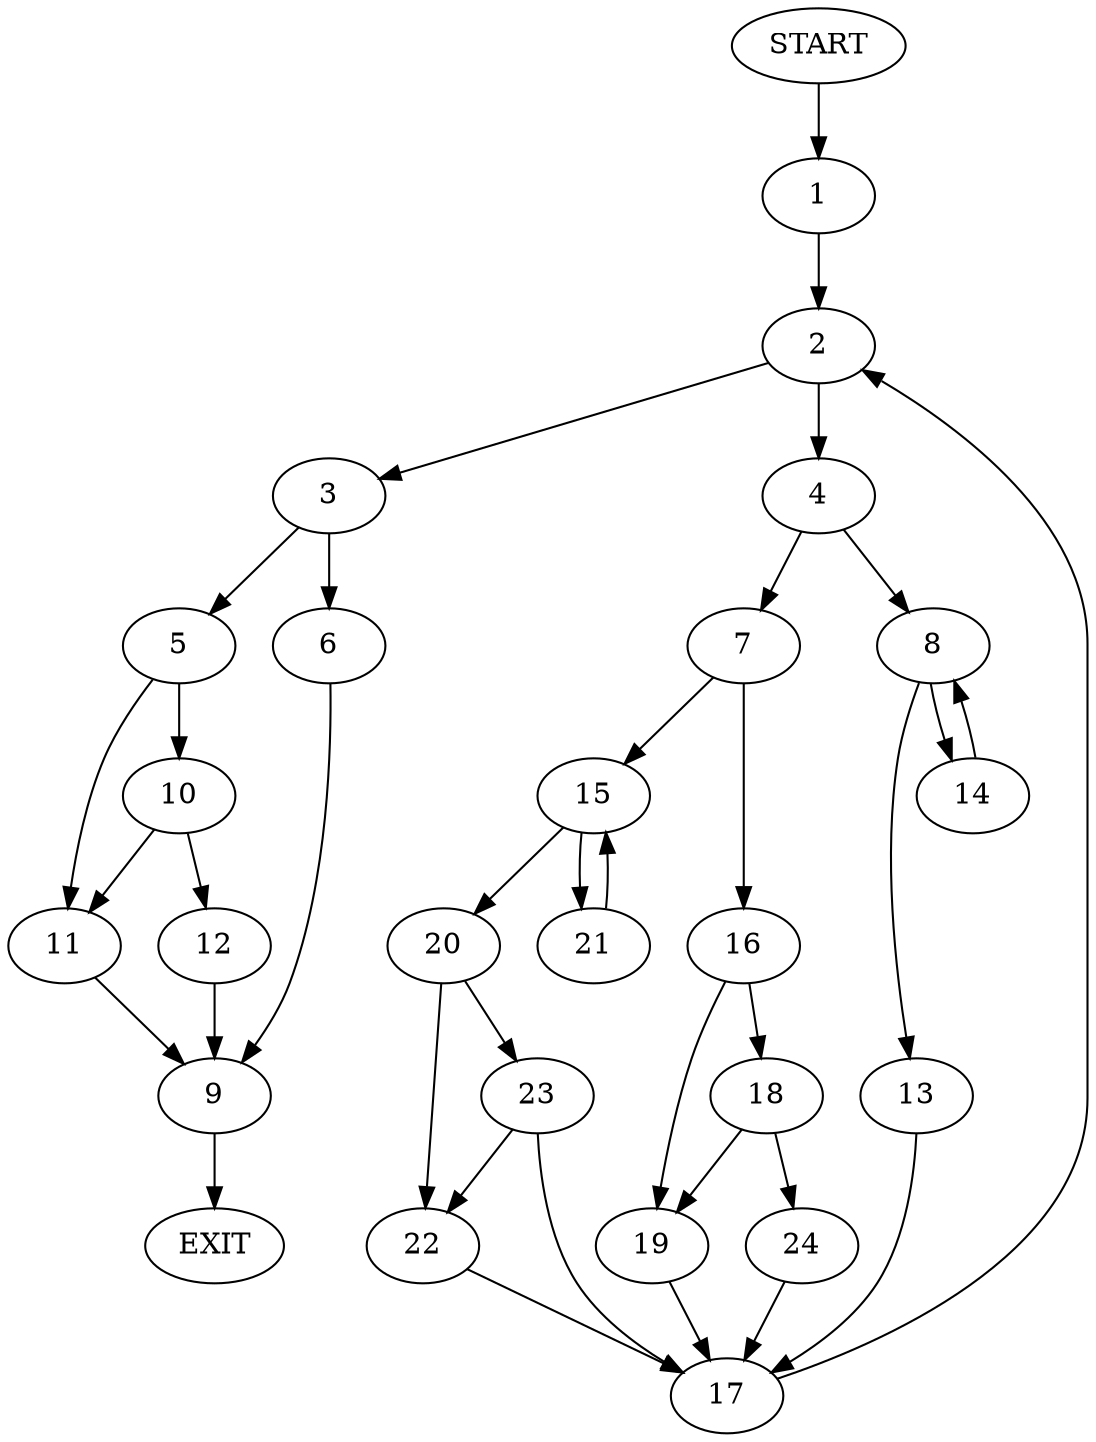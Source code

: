 digraph {
0 [label="START"]
25 [label="EXIT"]
0 -> 1
1 -> 2
2 -> 3
2 -> 4
3 -> 5
3 -> 6
4 -> 7
4 -> 8
6 -> 9
5 -> 10
5 -> 11
9 -> 25
11 -> 9
10 -> 12
10 -> 11
12 -> 9
8 -> 13
8 -> 14
7 -> 15
7 -> 16
14 -> 8
13 -> 17
17 -> 2
16 -> 18
16 -> 19
15 -> 20
15 -> 21
21 -> 15
20 -> 22
20 -> 23
23 -> 17
23 -> 22
22 -> 17
18 -> 19
18 -> 24
19 -> 17
24 -> 17
}
